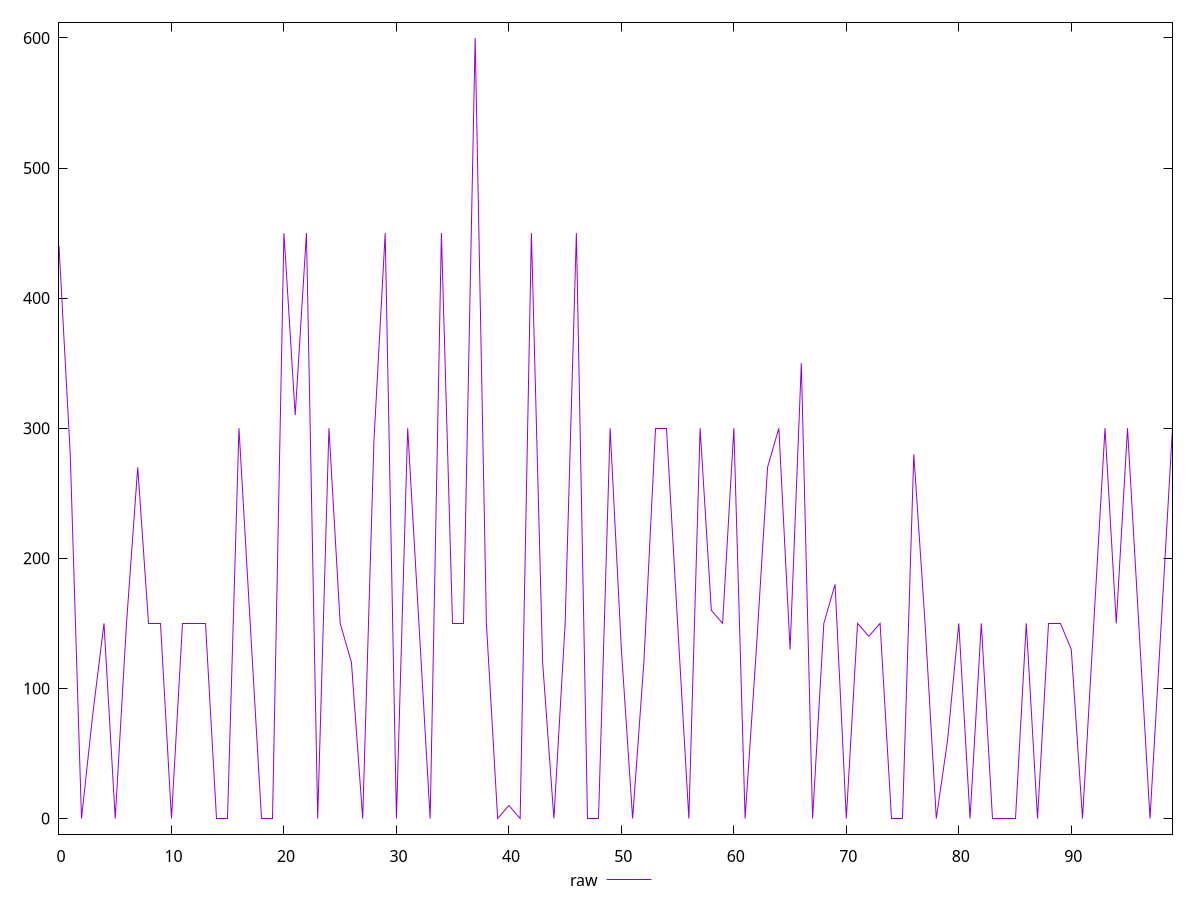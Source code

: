 reset

$raw <<EOF
0 440
1 280
2 0
3 80
4 150
5 0
6 150
7 270
8 150
9 150
10 0
11 150
12 150
13 150
14 0
15 0
16 300
17 150
18 0
19 0
20 450
21 310
22 450
23 0
24 300
25 150
26 120
27 0
28 290
29 450
30 0
31 300
32 150
33 0
34 450
35 150
36 150
37 600
38 150
39 0
40 10
41 0
42 450
43 120
44 0
45 150
46 450
47 0
48 0
49 300
50 130
51 0
52 120
53 300
54 300
55 150
56 0
57 300
58 160
59 150
60 300
61 0
62 130
63 270
64 300
65 130
66 350
67 0
68 150
69 180
70 0
71 150
72 140
73 150
74 0
75 0
76 280
77 150
78 0
79 60
80 150
81 0
82 150
83 0
84 0
85 0
86 150
87 0
88 150
89 150
90 130
91 0
92 150
93 300
94 150
95 300
96 150
97 0
98 150
99 300
EOF

set key outside below
set xrange [0:99]
set yrange [-12:612]
set trange [-12:612]
set terminal svg size 640, 500 enhanced background rgb 'white'
set output "report_00015_2021-02-09T16-11-33.973Z/unused-css-rules/samples/pages+cached+noadtech/raw/values.svg"

plot $raw title "raw" with line

reset

